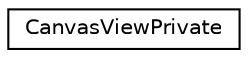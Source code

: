 digraph "类继承关系图"
{
  edge [fontname="Helvetica",fontsize="10",labelfontname="Helvetica",labelfontsize="10"];
  node [fontname="Helvetica",fontsize="10",shape=record];
  rankdir="LR";
  Node0 [label="CanvasViewPrivate",height=0.2,width=0.4,color="black", fillcolor="white", style="filled",URL="$class_canvas_view_private.html"];
}
